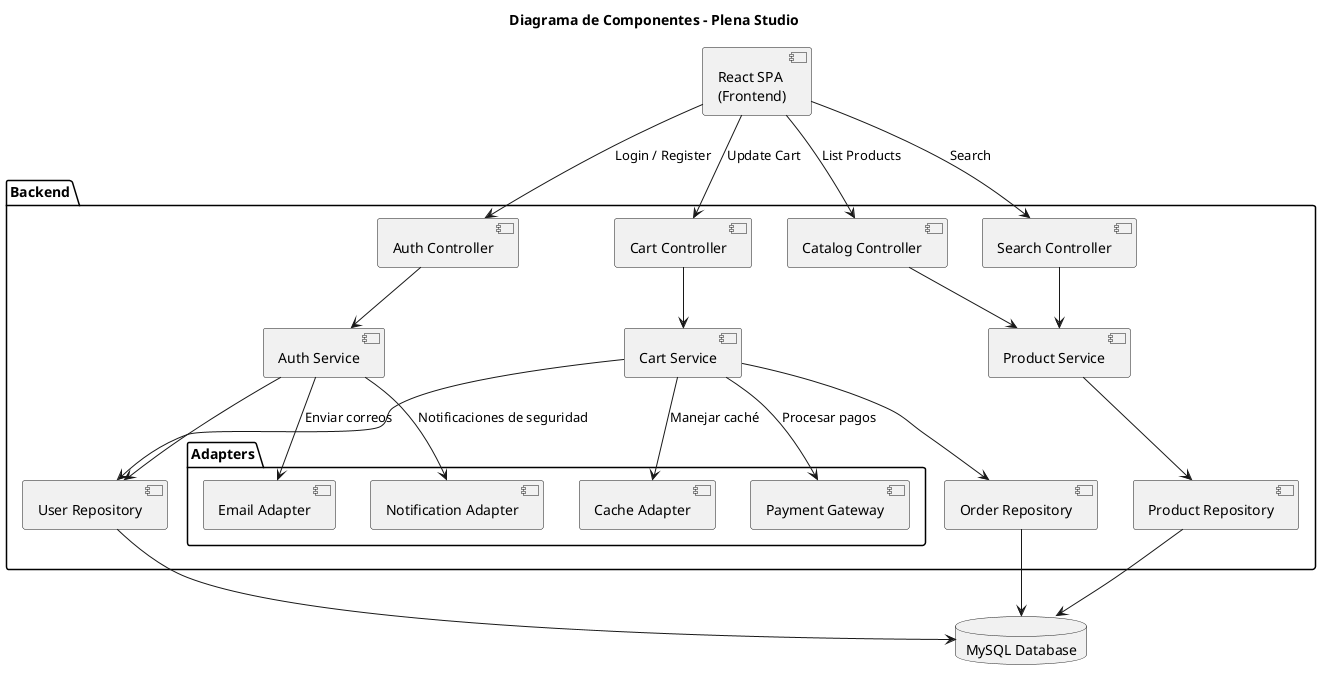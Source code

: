 @startuml
title Diagrama de Componentes – Plena Studio

' Componente del Frontend
component "React SPA\n(Frontend)" as Frontend

' Agrupación de componentes del Backend
package "Backend" {
  ' Controladores
  component "Auth Controller" as AuthCtrl
  component "Catalog Controller" as CatCtrl
  component "Cart Controller" as CartCtrl
  component "Search Controller" as SearchCtrl
  
  ' Servicios
  component "Auth Service" as AuthSvc
  component "Product Service" as ProdSvc
  component "Cart Service" as CartSvc
  
  ' Repositorios
  component "User Repository" as UserRepo
  component "Product Repository" as ProdRepo
  component "Order Repository" as OrderRepo
  
  ' Adaptadores / Integraciones
  package "Adapters" {
    component "Payment Gateway" as PaymentGateway
    component "Email Adapter" as EmailAdapter
    component "Notification Adapter" as NotificationAdapter
    component "Cache Adapter" as CacheAdapter
  }
}

' Base de Datos
database "MySQL Database" as DB

' Relaciones entre componentes

' El Frontend consume los Controladores
Frontend --> AuthCtrl : Login / Register
Frontend --> CatCtrl : List Products
Frontend --> CartCtrl : Update Cart
Frontend --> SearchCtrl : Search

' Los Controladores se apoyan en los servicios
AuthCtrl --> AuthSvc
CatCtrl --> ProdSvc
CartCtrl --> CartSvc
SearchCtrl --> ProdSvc

' Los Servicios interactúan con los Repositorios
AuthSvc --> UserRepo
ProdSvc --> ProdRepo
CartSvc --> UserRepo
CartSvc --> OrderRepo

' Los Repositorios se conectan con la Base de Datos
UserRepo --> DB
ProdRepo --> DB
OrderRepo --> DB

' Los Servicios integran funciones adicionales mediante los Adaptadores
AuthSvc --> EmailAdapter : Enviar correos
AuthSvc --> NotificationAdapter : Notificaciones de seguridad
CartSvc --> PaymentGateway : Procesar pagos
CartSvc --> CacheAdapter : Manejar caché

@enduml